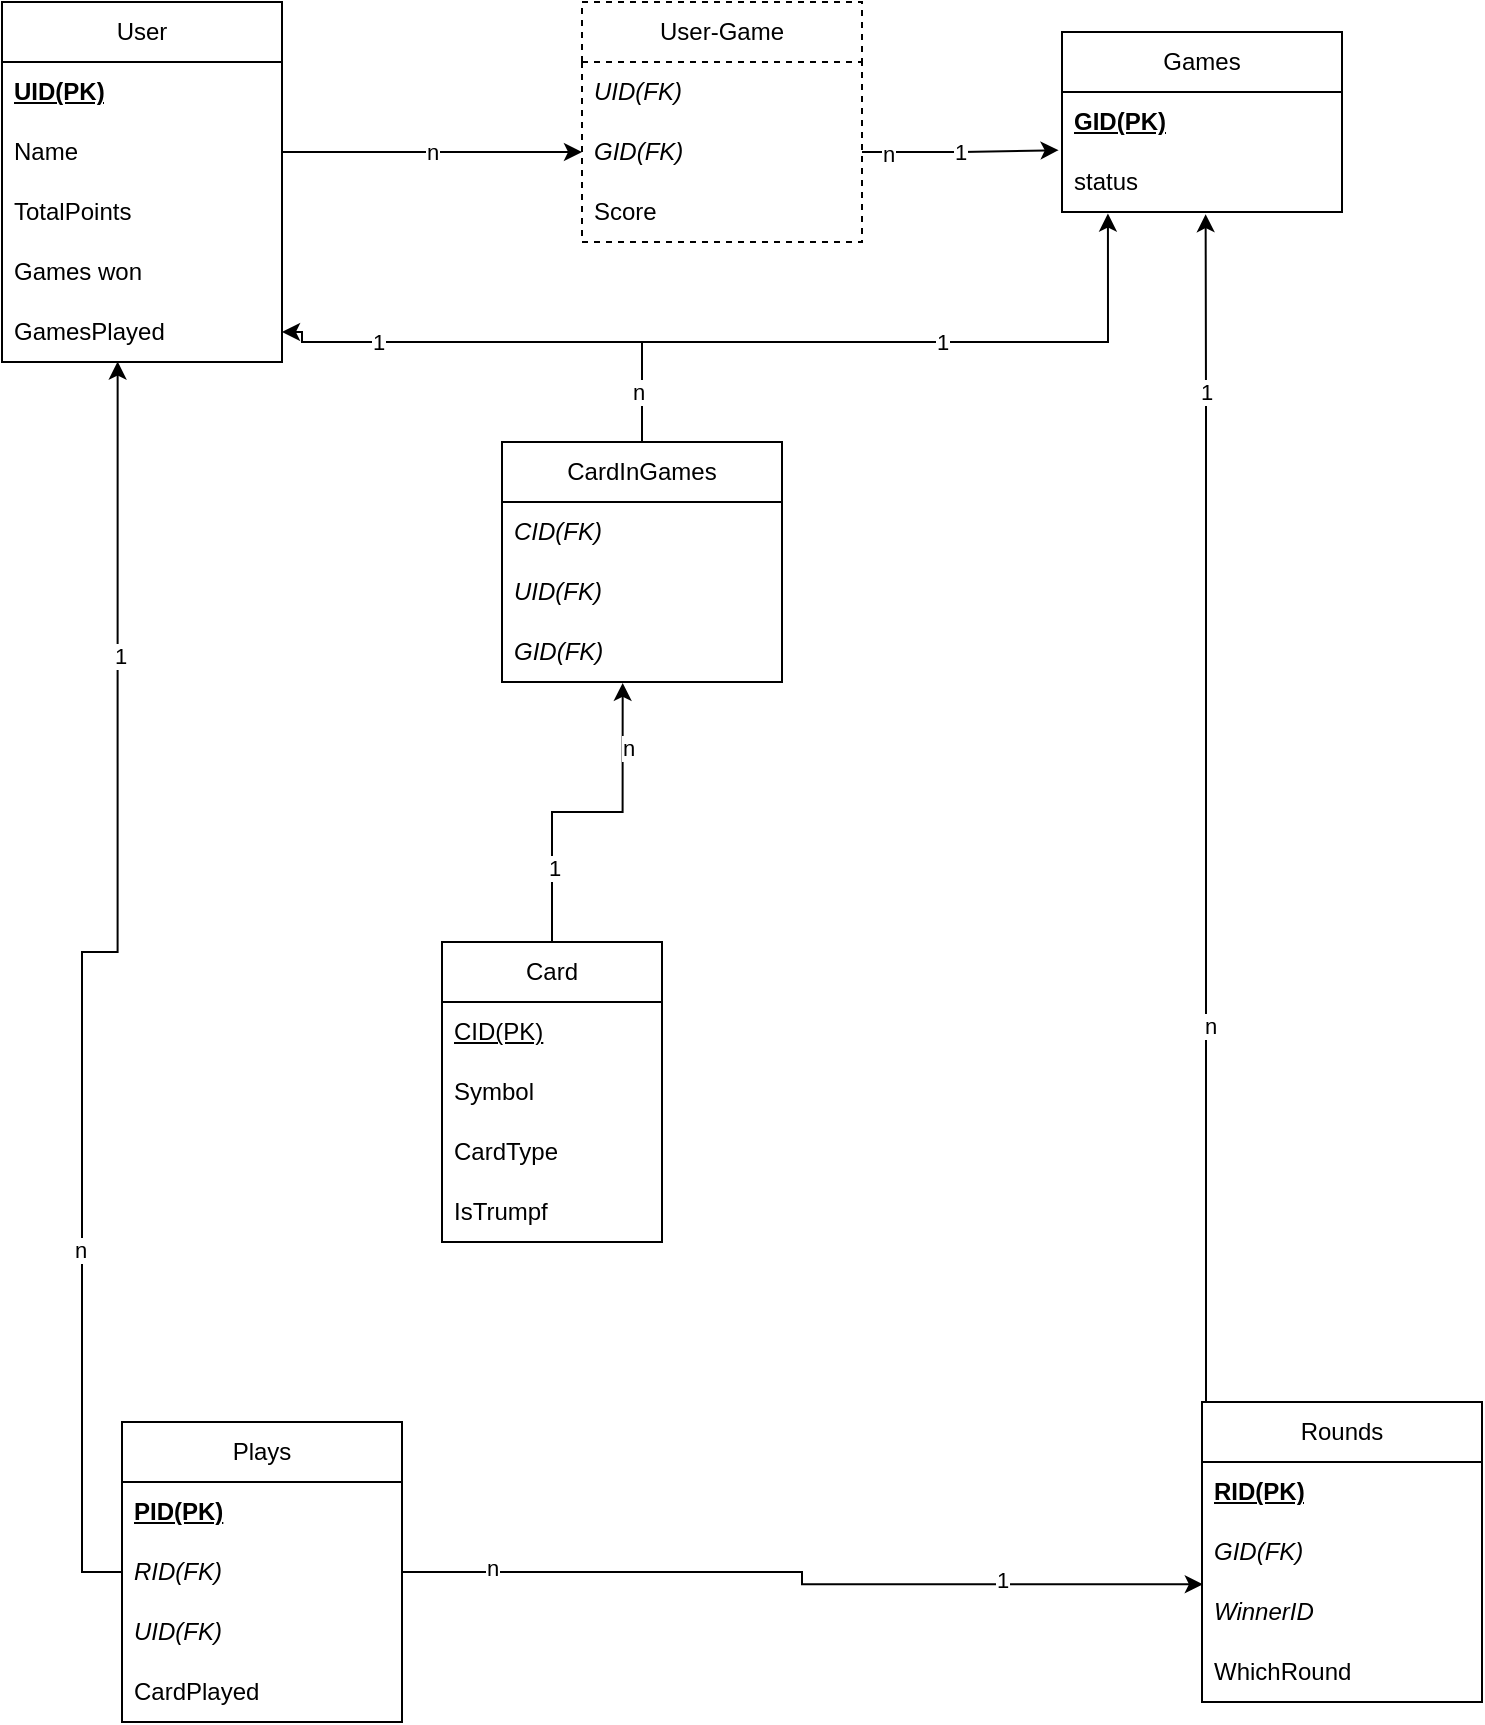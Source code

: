 <mxfile version="27.0.1">
  <diagram name="Seite-1" id="dFbSMXc6fz2Mnun-Ybh3">
    <mxGraphModel dx="1295" dy="679" grid="1" gridSize="10" guides="1" tooltips="1" connect="1" arrows="1" fold="1" page="1" pageScale="1" pageWidth="827" pageHeight="1169" math="0" shadow="0">
      <root>
        <mxCell id="0" />
        <mxCell id="1" parent="0" />
        <mxCell id="9XUZzcnpcV7b9COQpoJ3-1" value="User" style="swimlane;fontStyle=0;childLayout=stackLayout;horizontal=1;startSize=30;horizontalStack=0;resizeParent=1;resizeParentMax=0;resizeLast=0;collapsible=1;marginBottom=0;whiteSpace=wrap;html=1;" parent="1" vertex="1">
          <mxGeometry x="70" y="30" width="140" height="180" as="geometry" />
        </mxCell>
        <mxCell id="9XUZzcnpcV7b9COQpoJ3-2" value="&lt;b&gt;&lt;u&gt;UID(PK)&lt;/u&gt;&lt;/b&gt;" style="text;strokeColor=none;fillColor=none;align=left;verticalAlign=middle;spacingLeft=4;spacingRight=4;overflow=hidden;points=[[0,0.5],[1,0.5]];portConstraint=eastwest;rotatable=0;whiteSpace=wrap;html=1;" parent="9XUZzcnpcV7b9COQpoJ3-1" vertex="1">
          <mxGeometry y="30" width="140" height="30" as="geometry" />
        </mxCell>
        <mxCell id="9XUZzcnpcV7b9COQpoJ3-3" value="Name" style="text;strokeColor=none;fillColor=none;align=left;verticalAlign=middle;spacingLeft=4;spacingRight=4;overflow=hidden;points=[[0,0.5],[1,0.5]];portConstraint=eastwest;rotatable=0;whiteSpace=wrap;html=1;" parent="9XUZzcnpcV7b9COQpoJ3-1" vertex="1">
          <mxGeometry y="60" width="140" height="30" as="geometry" />
        </mxCell>
        <mxCell id="9XUZzcnpcV7b9COQpoJ3-19" value="TotalPoints" style="text;strokeColor=none;fillColor=none;align=left;verticalAlign=middle;spacingLeft=4;spacingRight=4;overflow=hidden;points=[[0,0.5],[1,0.5]];portConstraint=eastwest;rotatable=0;whiteSpace=wrap;html=1;" parent="9XUZzcnpcV7b9COQpoJ3-1" vertex="1">
          <mxGeometry y="90" width="140" height="30" as="geometry" />
        </mxCell>
        <mxCell id="ftM4F930TSpFWcWQ5sPZ-1" value="Games won" style="text;strokeColor=none;fillColor=none;align=left;verticalAlign=middle;spacingLeft=4;spacingRight=4;overflow=hidden;points=[[0,0.5],[1,0.5]];portConstraint=eastwest;rotatable=0;whiteSpace=wrap;html=1;" parent="9XUZzcnpcV7b9COQpoJ3-1" vertex="1">
          <mxGeometry y="120" width="140" height="30" as="geometry" />
        </mxCell>
        <mxCell id="9XUZzcnpcV7b9COQpoJ3-20" value="GamesPlayed" style="text;strokeColor=none;fillColor=none;align=left;verticalAlign=middle;spacingLeft=4;spacingRight=4;overflow=hidden;points=[[0,0.5],[1,0.5]];portConstraint=eastwest;rotatable=0;whiteSpace=wrap;html=1;" parent="9XUZzcnpcV7b9COQpoJ3-1" vertex="1">
          <mxGeometry y="150" width="140" height="30" as="geometry" />
        </mxCell>
        <mxCell id="9XUZzcnpcV7b9COQpoJ3-5" value="Games" style="swimlane;fontStyle=0;childLayout=stackLayout;horizontal=1;startSize=30;horizontalStack=0;resizeParent=1;resizeParentMax=0;resizeLast=0;collapsible=1;marginBottom=0;whiteSpace=wrap;html=1;" parent="1" vertex="1">
          <mxGeometry x="600" y="45" width="140" height="90" as="geometry" />
        </mxCell>
        <mxCell id="9XUZzcnpcV7b9COQpoJ3-6" value="&lt;u&gt;GID(PK)&lt;/u&gt;" style="text;strokeColor=none;fillColor=none;align=left;verticalAlign=middle;spacingLeft=4;spacingRight=4;overflow=hidden;points=[[0,0.5],[1,0.5]];portConstraint=eastwest;rotatable=0;whiteSpace=wrap;html=1;fontStyle=1" parent="9XUZzcnpcV7b9COQpoJ3-5" vertex="1">
          <mxGeometry y="30" width="140" height="30" as="geometry" />
        </mxCell>
        <mxCell id="9XUZzcnpcV7b9COQpoJ3-7" value="status" style="text;strokeColor=none;fillColor=none;align=left;verticalAlign=middle;spacingLeft=4;spacingRight=4;overflow=hidden;points=[[0,0.5],[1,0.5]];portConstraint=eastwest;rotatable=0;whiteSpace=wrap;html=1;" parent="9XUZzcnpcV7b9COQpoJ3-5" vertex="1">
          <mxGeometry y="60" width="140" height="30" as="geometry" />
        </mxCell>
        <mxCell id="9XUZzcnpcV7b9COQpoJ3-9" value="User-Game" style="swimlane;fontStyle=0;childLayout=stackLayout;horizontal=1;startSize=30;horizontalStack=0;resizeParent=1;resizeParentMax=0;resizeLast=0;collapsible=1;marginBottom=0;whiteSpace=wrap;html=1;dashed=1;" parent="1" vertex="1">
          <mxGeometry x="360" y="30" width="140" height="120" as="geometry" />
        </mxCell>
        <mxCell id="9XUZzcnpcV7b9COQpoJ3-10" value="UID(FK)" style="text;strokeColor=none;fillColor=none;align=left;verticalAlign=middle;spacingLeft=4;spacingRight=4;overflow=hidden;points=[[0,0.5],[1,0.5]];portConstraint=eastwest;rotatable=0;whiteSpace=wrap;html=1;fontStyle=2" parent="9XUZzcnpcV7b9COQpoJ3-9" vertex="1">
          <mxGeometry y="30" width="140" height="30" as="geometry" />
        </mxCell>
        <mxCell id="9XUZzcnpcV7b9COQpoJ3-11" value="&lt;i&gt;GID(FK)&lt;/i&gt;" style="text;strokeColor=none;fillColor=none;align=left;verticalAlign=middle;spacingLeft=4;spacingRight=4;overflow=hidden;points=[[0,0.5],[1,0.5]];portConstraint=eastwest;rotatable=0;whiteSpace=wrap;html=1;" parent="9XUZzcnpcV7b9COQpoJ3-9" vertex="1">
          <mxGeometry y="60" width="140" height="30" as="geometry" />
        </mxCell>
        <mxCell id="9XUZzcnpcV7b9COQpoJ3-12" value="Score" style="text;strokeColor=none;fillColor=none;align=left;verticalAlign=middle;spacingLeft=4;spacingRight=4;overflow=hidden;points=[[0,0.5],[1,0.5]];portConstraint=eastwest;rotatable=0;whiteSpace=wrap;html=1;" parent="9XUZzcnpcV7b9COQpoJ3-9" vertex="1">
          <mxGeometry y="90" width="140" height="30" as="geometry" />
        </mxCell>
        <mxCell id="9XUZzcnpcV7b9COQpoJ3-13" value="Rounds" style="swimlane;fontStyle=0;childLayout=stackLayout;horizontal=1;startSize=30;horizontalStack=0;resizeParent=1;resizeParentMax=0;resizeLast=0;collapsible=1;marginBottom=0;whiteSpace=wrap;html=1;" parent="1" vertex="1">
          <mxGeometry x="670" y="730" width="140" height="150" as="geometry" />
        </mxCell>
        <mxCell id="9XUZzcnpcV7b9COQpoJ3-14" value="&lt;b&gt;&lt;u&gt;RID(PK)&lt;/u&gt;&lt;/b&gt;" style="text;strokeColor=none;fillColor=none;align=left;verticalAlign=middle;spacingLeft=4;spacingRight=4;overflow=hidden;points=[[0,0.5],[1,0.5]];portConstraint=eastwest;rotatable=0;whiteSpace=wrap;html=1;" parent="9XUZzcnpcV7b9COQpoJ3-13" vertex="1">
          <mxGeometry y="30" width="140" height="30" as="geometry" />
        </mxCell>
        <mxCell id="9XUZzcnpcV7b9COQpoJ3-15" value="&lt;i&gt;GID(FK)&lt;/i&gt;" style="text;strokeColor=none;fillColor=none;align=left;verticalAlign=middle;spacingLeft=4;spacingRight=4;overflow=hidden;points=[[0,0.5],[1,0.5]];portConstraint=eastwest;rotatable=0;whiteSpace=wrap;html=1;" parent="9XUZzcnpcV7b9COQpoJ3-13" vertex="1">
          <mxGeometry y="60" width="140" height="30" as="geometry" />
        </mxCell>
        <mxCell id="9XUZzcnpcV7b9COQpoJ3-23" value="&lt;i&gt;WinnerID&lt;/i&gt;" style="text;strokeColor=none;fillColor=none;align=left;verticalAlign=middle;spacingLeft=4;spacingRight=4;overflow=hidden;points=[[0,0.5],[1,0.5]];portConstraint=eastwest;rotatable=0;whiteSpace=wrap;html=1;" parent="9XUZzcnpcV7b9COQpoJ3-13" vertex="1">
          <mxGeometry y="90" width="140" height="30" as="geometry" />
        </mxCell>
        <mxCell id="9XUZzcnpcV7b9COQpoJ3-27" value="WhichRound" style="text;strokeColor=none;fillColor=none;align=left;verticalAlign=middle;spacingLeft=4;spacingRight=4;overflow=hidden;points=[[0,0.5],[1,0.5]];portConstraint=eastwest;rotatable=0;whiteSpace=wrap;html=1;" parent="9XUZzcnpcV7b9COQpoJ3-13" vertex="1">
          <mxGeometry y="120" width="140" height="30" as="geometry" />
        </mxCell>
        <mxCell id="9XUZzcnpcV7b9COQpoJ3-16" value="Plays" style="swimlane;fontStyle=0;childLayout=stackLayout;horizontal=1;startSize=30;horizontalStack=0;resizeParent=1;resizeParentMax=0;resizeLast=0;collapsible=1;marginBottom=0;whiteSpace=wrap;html=1;" parent="1" vertex="1">
          <mxGeometry x="130" y="740" width="140" height="150" as="geometry" />
        </mxCell>
        <mxCell id="9XUZzcnpcV7b9COQpoJ3-17" value="&lt;b&gt;&lt;u&gt;PID(PK)&lt;/u&gt;&lt;/b&gt;" style="text;strokeColor=none;fillColor=none;align=left;verticalAlign=middle;spacingLeft=4;spacingRight=4;overflow=hidden;points=[[0,0.5],[1,0.5]];portConstraint=eastwest;rotatable=0;whiteSpace=wrap;html=1;" parent="9XUZzcnpcV7b9COQpoJ3-16" vertex="1">
          <mxGeometry y="30" width="140" height="30" as="geometry" />
        </mxCell>
        <mxCell id="9XUZzcnpcV7b9COQpoJ3-18" value="&lt;i&gt;RID(FK)&lt;/i&gt;" style="text;strokeColor=none;fillColor=none;align=left;verticalAlign=middle;spacingLeft=4;spacingRight=4;overflow=hidden;points=[[0,0.5],[1,0.5]];portConstraint=eastwest;rotatable=0;whiteSpace=wrap;html=1;" parent="9XUZzcnpcV7b9COQpoJ3-16" vertex="1">
          <mxGeometry y="60" width="140" height="30" as="geometry" />
        </mxCell>
        <mxCell id="9XUZzcnpcV7b9COQpoJ3-26" value="&lt;i&gt;UID(FK)&lt;/i&gt;" style="text;strokeColor=none;fillColor=none;align=left;verticalAlign=middle;spacingLeft=4;spacingRight=4;overflow=hidden;points=[[0,0.5],[1,0.5]];portConstraint=eastwest;rotatable=0;whiteSpace=wrap;html=1;" parent="9XUZzcnpcV7b9COQpoJ3-16" vertex="1">
          <mxGeometry y="90" width="140" height="30" as="geometry" />
        </mxCell>
        <mxCell id="9XUZzcnpcV7b9COQpoJ3-25" value="CardPlayed" style="text;strokeColor=none;fillColor=none;align=left;verticalAlign=middle;spacingLeft=4;spacingRight=4;overflow=hidden;points=[[0,0.5],[1,0.5]];portConstraint=eastwest;rotatable=0;whiteSpace=wrap;html=1;" parent="9XUZzcnpcV7b9COQpoJ3-16" vertex="1">
          <mxGeometry y="120" width="140" height="30" as="geometry" />
        </mxCell>
        <mxCell id="9XUZzcnpcV7b9COQpoJ3-28" value="n" style="edgeStyle=orthogonalEdgeStyle;rounded=0;orthogonalLoop=1;jettySize=auto;html=1;entryX=0;entryY=0.5;entryDx=0;entryDy=0;" parent="1" source="9XUZzcnpcV7b9COQpoJ3-3" target="9XUZzcnpcV7b9COQpoJ3-11" edge="1">
          <mxGeometry relative="1" as="geometry" />
        </mxCell>
        <mxCell id="9XUZzcnpcV7b9COQpoJ3-31" value="1" style="edgeStyle=orthogonalEdgeStyle;rounded=0;orthogonalLoop=1;jettySize=auto;html=1;entryX=-0.012;entryY=-0.031;entryDx=0;entryDy=0;entryPerimeter=0;" parent="1" source="9XUZzcnpcV7b9COQpoJ3-11" target="9XUZzcnpcV7b9COQpoJ3-7" edge="1">
          <mxGeometry relative="1" as="geometry">
            <Array as="points">
              <mxPoint x="550" y="105" />
              <mxPoint x="550" y="104" />
            </Array>
          </mxGeometry>
        </mxCell>
        <mxCell id="rJlgl92hGSO9cOFZD77x-1" value="n" style="edgeLabel;html=1;align=center;verticalAlign=middle;resizable=0;points=[];" parent="9XUZzcnpcV7b9COQpoJ3-31" vertex="1" connectable="0">
          <mxGeometry x="-0.734" y="-1" relative="1" as="geometry">
            <mxPoint as="offset" />
          </mxGeometry>
        </mxCell>
        <mxCell id="9XUZzcnpcV7b9COQpoJ3-32" style="edgeStyle=orthogonalEdgeStyle;rounded=0;orthogonalLoop=1;jettySize=auto;html=1;entryX=0.513;entryY=1.036;entryDx=0;entryDy=0;entryPerimeter=0;" parent="1" source="9XUZzcnpcV7b9COQpoJ3-13" target="9XUZzcnpcV7b9COQpoJ3-7" edge="1">
          <mxGeometry relative="1" as="geometry">
            <Array as="points">
              <mxPoint x="672" y="230" />
              <mxPoint x="672" y="230" />
            </Array>
          </mxGeometry>
        </mxCell>
        <mxCell id="ftM4F930TSpFWcWQ5sPZ-2" value="n" style="edgeLabel;html=1;align=center;verticalAlign=middle;resizable=0;points=[];" parent="9XUZzcnpcV7b9COQpoJ3-32" vertex="1" connectable="0">
          <mxGeometry x="-0.367" y="-2" relative="1" as="geometry">
            <mxPoint as="offset" />
          </mxGeometry>
        </mxCell>
        <mxCell id="ftM4F930TSpFWcWQ5sPZ-3" value="1" style="edgeLabel;html=1;align=center;verticalAlign=middle;resizable=0;points=[];" parent="9XUZzcnpcV7b9COQpoJ3-32" vertex="1" connectable="0">
          <mxGeometry x="0.7" relative="1" as="geometry">
            <mxPoint as="offset" />
          </mxGeometry>
        </mxCell>
        <mxCell id="9XUZzcnpcV7b9COQpoJ3-33" style="edgeStyle=orthogonalEdgeStyle;rounded=0;orthogonalLoop=1;jettySize=auto;html=1;entryX=0.003;entryY=1.038;entryDx=0;entryDy=0;entryPerimeter=0;" parent="1" source="9XUZzcnpcV7b9COQpoJ3-18" target="9XUZzcnpcV7b9COQpoJ3-15" edge="1">
          <mxGeometry relative="1" as="geometry" />
        </mxCell>
        <mxCell id="ftM4F930TSpFWcWQ5sPZ-4" value="1" style="edgeLabel;html=1;align=center;verticalAlign=middle;resizable=0;points=[];" parent="9XUZzcnpcV7b9COQpoJ3-33" vertex="1" connectable="0">
          <mxGeometry x="0.504" y="2" relative="1" as="geometry">
            <mxPoint as="offset" />
          </mxGeometry>
        </mxCell>
        <mxCell id="ftM4F930TSpFWcWQ5sPZ-5" value="n" style="edgeLabel;html=1;align=center;verticalAlign=middle;resizable=0;points=[];" parent="9XUZzcnpcV7b9COQpoJ3-33" vertex="1" connectable="0">
          <mxGeometry x="-0.782" y="2" relative="1" as="geometry">
            <mxPoint as="offset" />
          </mxGeometry>
        </mxCell>
        <mxCell id="9XUZzcnpcV7b9COQpoJ3-34" style="edgeStyle=orthogonalEdgeStyle;rounded=0;orthogonalLoop=1;jettySize=auto;html=1;entryX=0.413;entryY=0.993;entryDx=0;entryDy=0;entryPerimeter=0;exitX=0;exitY=0.5;exitDx=0;exitDy=0;" parent="1" source="9XUZzcnpcV7b9COQpoJ3-18" target="9XUZzcnpcV7b9COQpoJ3-20" edge="1">
          <mxGeometry relative="1" as="geometry" />
        </mxCell>
        <mxCell id="ftM4F930TSpFWcWQ5sPZ-10" value="n" style="edgeLabel;html=1;align=center;verticalAlign=middle;resizable=0;points=[];" parent="9XUZzcnpcV7b9COQpoJ3-34" vertex="1" connectable="0">
          <mxGeometry x="-0.436" y="1" relative="1" as="geometry">
            <mxPoint as="offset" />
          </mxGeometry>
        </mxCell>
        <mxCell id="ftM4F930TSpFWcWQ5sPZ-11" value="1" style="edgeLabel;html=1;align=center;verticalAlign=middle;resizable=0;points=[];" parent="9XUZzcnpcV7b9COQpoJ3-34" vertex="1" connectable="0">
          <mxGeometry x="0.542" y="-1" relative="1" as="geometry">
            <mxPoint as="offset" />
          </mxGeometry>
        </mxCell>
        <mxCell id="e47KMsVXbBJ_yfjkC9ic-5" value="Card" style="swimlane;fontStyle=0;childLayout=stackLayout;horizontal=1;startSize=30;horizontalStack=0;resizeParent=1;resizeParentMax=0;resizeLast=0;collapsible=1;marginBottom=0;whiteSpace=wrap;html=1;" vertex="1" parent="1">
          <mxGeometry x="290" y="500" width="110" height="150" as="geometry" />
        </mxCell>
        <mxCell id="e47KMsVXbBJ_yfjkC9ic-9" value="&lt;u&gt;CID(PK)&lt;/u&gt;" style="text;strokeColor=none;fillColor=none;align=left;verticalAlign=middle;spacingLeft=4;spacingRight=4;overflow=hidden;points=[[0,0.5],[1,0.5]];portConstraint=eastwest;rotatable=0;whiteSpace=wrap;html=1;" vertex="1" parent="e47KMsVXbBJ_yfjkC9ic-5">
          <mxGeometry y="30" width="110" height="30" as="geometry" />
        </mxCell>
        <mxCell id="e47KMsVXbBJ_yfjkC9ic-6" value="Symbol" style="text;strokeColor=none;fillColor=none;align=left;verticalAlign=middle;spacingLeft=4;spacingRight=4;overflow=hidden;points=[[0,0.5],[1,0.5]];portConstraint=eastwest;rotatable=0;whiteSpace=wrap;html=1;" vertex="1" parent="e47KMsVXbBJ_yfjkC9ic-5">
          <mxGeometry y="60" width="110" height="30" as="geometry" />
        </mxCell>
        <mxCell id="e47KMsVXbBJ_yfjkC9ic-7" value="CardType" style="text;strokeColor=none;fillColor=none;align=left;verticalAlign=middle;spacingLeft=4;spacingRight=4;overflow=hidden;points=[[0,0.5],[1,0.5]];portConstraint=eastwest;rotatable=0;whiteSpace=wrap;html=1;" vertex="1" parent="e47KMsVXbBJ_yfjkC9ic-5">
          <mxGeometry y="90" width="110" height="30" as="geometry" />
        </mxCell>
        <mxCell id="e47KMsVXbBJ_yfjkC9ic-8" value="IsTrumpf" style="text;strokeColor=none;fillColor=none;align=left;verticalAlign=middle;spacingLeft=4;spacingRight=4;overflow=hidden;points=[[0,0.5],[1,0.5]];portConstraint=eastwest;rotatable=0;whiteSpace=wrap;html=1;" vertex="1" parent="e47KMsVXbBJ_yfjkC9ic-5">
          <mxGeometry y="120" width="110" height="30" as="geometry" />
        </mxCell>
        <mxCell id="e47KMsVXbBJ_yfjkC9ic-18" style="edgeStyle=orthogonalEdgeStyle;rounded=0;orthogonalLoop=1;jettySize=auto;html=1;entryX=1;entryY=0.5;entryDx=0;entryDy=0;" edge="1" parent="1" source="e47KMsVXbBJ_yfjkC9ic-13" target="9XUZzcnpcV7b9COQpoJ3-20">
          <mxGeometry relative="1" as="geometry">
            <Array as="points">
              <mxPoint x="390" y="200" />
              <mxPoint x="220" y="200" />
              <mxPoint x="220" y="195" />
            </Array>
          </mxGeometry>
        </mxCell>
        <mxCell id="e47KMsVXbBJ_yfjkC9ic-20" value="1" style="edgeLabel;html=1;align=center;verticalAlign=middle;resizable=0;points=[];" vertex="1" connectable="0" parent="e47KMsVXbBJ_yfjkC9ic-18">
          <mxGeometry x="0.555" relative="1" as="geometry">
            <mxPoint as="offset" />
          </mxGeometry>
        </mxCell>
        <mxCell id="e47KMsVXbBJ_yfjkC9ic-13" value="CardInGames" style="swimlane;fontStyle=0;childLayout=stackLayout;horizontal=1;startSize=30;horizontalStack=0;resizeParent=1;resizeParentMax=0;resizeLast=0;collapsible=1;marginBottom=0;whiteSpace=wrap;html=1;" vertex="1" parent="1">
          <mxGeometry x="320" y="250" width="140" height="120" as="geometry" />
        </mxCell>
        <mxCell id="e47KMsVXbBJ_yfjkC9ic-14" value="&lt;i&gt;CID(FK)&lt;/i&gt;" style="text;strokeColor=none;fillColor=none;align=left;verticalAlign=middle;spacingLeft=4;spacingRight=4;overflow=hidden;points=[[0,0.5],[1,0.5]];portConstraint=eastwest;rotatable=0;whiteSpace=wrap;html=1;" vertex="1" parent="e47KMsVXbBJ_yfjkC9ic-13">
          <mxGeometry y="30" width="140" height="30" as="geometry" />
        </mxCell>
        <mxCell id="e47KMsVXbBJ_yfjkC9ic-15" value="&lt;i&gt;UID(FK)&lt;/i&gt;" style="text;strokeColor=none;fillColor=none;align=left;verticalAlign=middle;spacingLeft=4;spacingRight=4;overflow=hidden;points=[[0,0.5],[1,0.5]];portConstraint=eastwest;rotatable=0;whiteSpace=wrap;html=1;" vertex="1" parent="e47KMsVXbBJ_yfjkC9ic-13">
          <mxGeometry y="60" width="140" height="30" as="geometry" />
        </mxCell>
        <mxCell id="e47KMsVXbBJ_yfjkC9ic-16" value="&lt;i&gt;GID(FK)&lt;/i&gt;" style="text;strokeColor=none;fillColor=none;align=left;verticalAlign=middle;spacingLeft=4;spacingRight=4;overflow=hidden;points=[[0,0.5],[1,0.5]];portConstraint=eastwest;rotatable=0;whiteSpace=wrap;html=1;" vertex="1" parent="e47KMsVXbBJ_yfjkC9ic-13">
          <mxGeometry y="90" width="140" height="30" as="geometry" />
        </mxCell>
        <mxCell id="e47KMsVXbBJ_yfjkC9ic-17" style="edgeStyle=orthogonalEdgeStyle;rounded=0;orthogonalLoop=1;jettySize=auto;html=1;entryX=0.431;entryY=1.015;entryDx=0;entryDy=0;entryPerimeter=0;" edge="1" parent="1" source="e47KMsVXbBJ_yfjkC9ic-5" target="e47KMsVXbBJ_yfjkC9ic-16">
          <mxGeometry relative="1" as="geometry" />
        </mxCell>
        <mxCell id="e47KMsVXbBJ_yfjkC9ic-23" value="n" style="edgeLabel;html=1;align=center;verticalAlign=middle;resizable=0;points=[];" vertex="1" connectable="0" parent="e47KMsVXbBJ_yfjkC9ic-17">
          <mxGeometry x="0.607" y="-2" relative="1" as="geometry">
            <mxPoint as="offset" />
          </mxGeometry>
        </mxCell>
        <mxCell id="e47KMsVXbBJ_yfjkC9ic-24" value="1" style="edgeLabel;html=1;align=center;verticalAlign=middle;resizable=0;points=[];" vertex="1" connectable="0" parent="e47KMsVXbBJ_yfjkC9ic-17">
          <mxGeometry x="-0.55" y="-1" relative="1" as="geometry">
            <mxPoint as="offset" />
          </mxGeometry>
        </mxCell>
        <mxCell id="e47KMsVXbBJ_yfjkC9ic-19" style="edgeStyle=orthogonalEdgeStyle;rounded=0;orthogonalLoop=1;jettySize=auto;html=1;entryX=0.164;entryY=1.026;entryDx=0;entryDy=0;entryPerimeter=0;" edge="1" parent="1" source="e47KMsVXbBJ_yfjkC9ic-13" target="9XUZzcnpcV7b9COQpoJ3-7">
          <mxGeometry relative="1" as="geometry">
            <Array as="points">
              <mxPoint x="390" y="200" />
              <mxPoint x="623" y="200" />
            </Array>
          </mxGeometry>
        </mxCell>
        <mxCell id="e47KMsVXbBJ_yfjkC9ic-21" value="n" style="edgeLabel;html=1;align=center;verticalAlign=middle;resizable=0;points=[];" vertex="1" connectable="0" parent="e47KMsVXbBJ_yfjkC9ic-19">
          <mxGeometry x="-0.853" y="2" relative="1" as="geometry">
            <mxPoint as="offset" />
          </mxGeometry>
        </mxCell>
        <mxCell id="e47KMsVXbBJ_yfjkC9ic-22" value="1" style="edgeLabel;html=1;align=center;verticalAlign=middle;resizable=0;points=[];" vertex="1" connectable="0" parent="e47KMsVXbBJ_yfjkC9ic-19">
          <mxGeometry x="0.151" relative="1" as="geometry">
            <mxPoint as="offset" />
          </mxGeometry>
        </mxCell>
      </root>
    </mxGraphModel>
  </diagram>
</mxfile>
